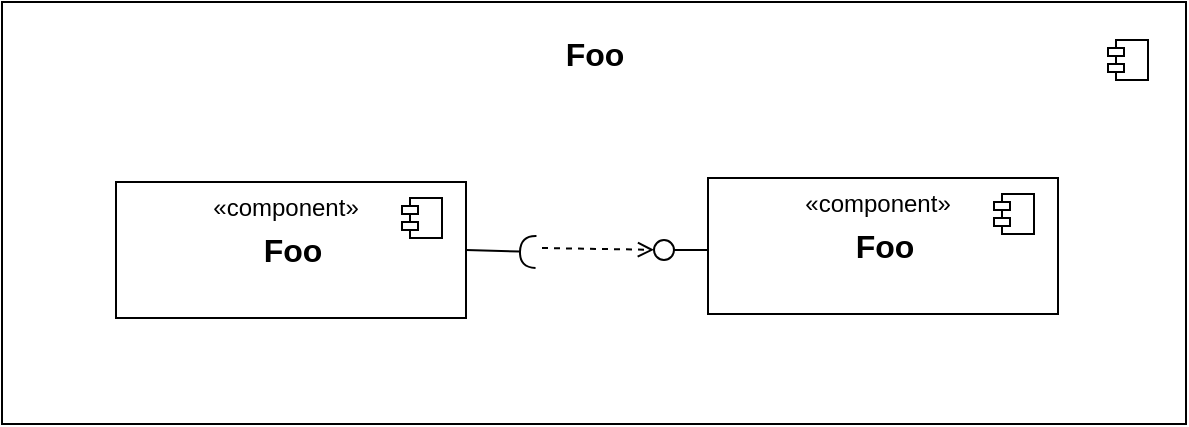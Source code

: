 <mxfile version="20.8.20" type="device"><diagram name="Page-1" id="1k1V80dYNKkLCDy2-592"><mxGraphModel dx="1060" dy="629" grid="1" gridSize="1" guides="1" tooltips="1" connect="1" arrows="1" fold="1" page="1" pageScale="1" pageWidth="827" pageHeight="1169" math="0" shadow="0"><root><mxCell id="0"/><mxCell id="1" parent="0"/><mxCell id="EjRfvdjHXceO9fCpk0sO-18" value="Foo" style="html=1;fontSize=16;fillColor=default;verticalAlign=top;spacingTop=10;recursiveResize=0;container=1;collapsible=0;strokeColor=default;fontStyle=1" vertex="1" parent="1"><mxGeometry x="189" y="129" width="592" height="211" as="geometry"/></mxCell><mxCell id="EjRfvdjHXceO9fCpk0sO-19" value="" style="shape=component;jettyWidth=8;jettyHeight=4;fontSize=12;fillColor=default;strokeColor=default;" vertex="1" parent="EjRfvdjHXceO9fCpk0sO-18"><mxGeometry x="553" y="19" width="20" height="20" as="geometry"><mxPoint x="-24" y="4" as="offset"/></mxGeometry></mxCell><mxCell id="EjRfvdjHXceO9fCpk0sO-1" value="Foo" style="html=1;fontSize=16;fillColor=default;verticalAlign=middle;spacingTop=0;recursiveResize=0;container=1;collapsible=0;strokeColor=default;fontStyle=1" vertex="1" parent="EjRfvdjHXceO9fCpk0sO-18"><mxGeometry x="57" y="90" width="175" height="68" as="geometry"/></mxCell><mxCell id="EjRfvdjHXceO9fCpk0sO-2" value="" style="shape=component;jettyWidth=8;jettyHeight=4;fontSize=12;fillColor=default;strokeColor=default;" vertex="1" parent="EjRfvdjHXceO9fCpk0sO-1"><mxGeometry x="143" y="8" width="20" height="20" as="geometry"><mxPoint x="-24" y="4" as="offset"/></mxGeometry></mxCell><mxCell id="EjRfvdjHXceO9fCpk0sO-3" value="«component»" style="text;html=1;strokeColor=none;fillColor=none;align=center;verticalAlign=middle;whiteSpace=wrap;rounded=0;fontSize=12;" vertex="1" parent="EjRfvdjHXceO9fCpk0sO-1"><mxGeometry x="55" y="-2" width="60" height="30" as="geometry"/></mxCell><mxCell id="EjRfvdjHXceO9fCpk0sO-4" value="Foo" style="html=1;fontSize=16;fillColor=default;verticalAlign=middle;spacingTop=0;recursiveResize=0;container=1;collapsible=0;strokeColor=default;fontStyle=1" vertex="1" parent="EjRfvdjHXceO9fCpk0sO-18"><mxGeometry x="353" y="88" width="175" height="68" as="geometry"/></mxCell><mxCell id="EjRfvdjHXceO9fCpk0sO-5" value="" style="shape=component;jettyWidth=8;jettyHeight=4;fontSize=12;fillColor=default;strokeColor=default;" vertex="1" parent="EjRfvdjHXceO9fCpk0sO-4"><mxGeometry x="143" y="8" width="20" height="20" as="geometry"><mxPoint x="-24" y="4" as="offset"/></mxGeometry></mxCell><mxCell id="EjRfvdjHXceO9fCpk0sO-6" value="«component»" style="text;html=1;strokeColor=none;fillColor=none;align=center;verticalAlign=middle;whiteSpace=wrap;rounded=0;fontSize=12;" vertex="1" parent="EjRfvdjHXceO9fCpk0sO-4"><mxGeometry x="55" y="-2" width="60" height="30" as="geometry"/></mxCell><mxCell id="EjRfvdjHXceO9fCpk0sO-7" value="" style="rounded=0;orthogonalLoop=1;jettySize=auto;html=1;endArrow=halfCircle;endFill=0;endSize=6;strokeWidth=1;sketch=0;fontSize=12;orthogonal=0;exitX=1;exitY=0.5;exitDx=0;exitDy=0;" edge="1" parent="EjRfvdjHXceO9fCpk0sO-18" source="EjRfvdjHXceO9fCpk0sO-1"><mxGeometry relative="1" as="geometry"><mxPoint x="267" y="215" as="sourcePoint"/><mxPoint x="267" y="125" as="targetPoint"/></mxGeometry></mxCell><mxCell id="EjRfvdjHXceO9fCpk0sO-15" value="" style="group;rotation=-90;" vertex="1" connectable="0" parent="EjRfvdjHXceO9fCpk0sO-18"><mxGeometry x="334" y="110" width="10" height="27" as="geometry"/></mxCell><mxCell id="EjRfvdjHXceO9fCpk0sO-13" value="" style="ellipse;whiteSpace=wrap;html=1;align=center;aspect=fixed;resizable=0;points=[];outlineConnect=0;sketch=0;fillColor=default;rotation=-90;strokeColor=default;fontSize=12;" vertex="1" parent="EjRfvdjHXceO9fCpk0sO-15"><mxGeometry x="-8" y="9" width="10" height="10" as="geometry"/></mxCell><mxCell id="EjRfvdjHXceO9fCpk0sO-14" value="" style="endArrow=none;html=1;rounded=0;fontSize=11;" edge="1" parent="EjRfvdjHXceO9fCpk0sO-15" target="EjRfvdjHXceO9fCpk0sO-13"><mxGeometry width="50" height="50" relative="1" as="geometry"><mxPoint x="19" y="14" as="sourcePoint"/><mxPoint x="19" y="-44" as="targetPoint"/></mxGeometry></mxCell><mxCell id="EjRfvdjHXceO9fCpk0sO-16" value="" style="endArrow=open;html=1;rounded=0;dashed=1;endFill=0;fontSize=12;" edge="1" parent="EjRfvdjHXceO9fCpk0sO-18" target="EjRfvdjHXceO9fCpk0sO-13"><mxGeometry width="50" height="50" relative="1" as="geometry"><mxPoint x="270" y="123" as="sourcePoint"/><mxPoint x="327" y="257" as="targetPoint"/></mxGeometry></mxCell></root></mxGraphModel></diagram></mxfile>